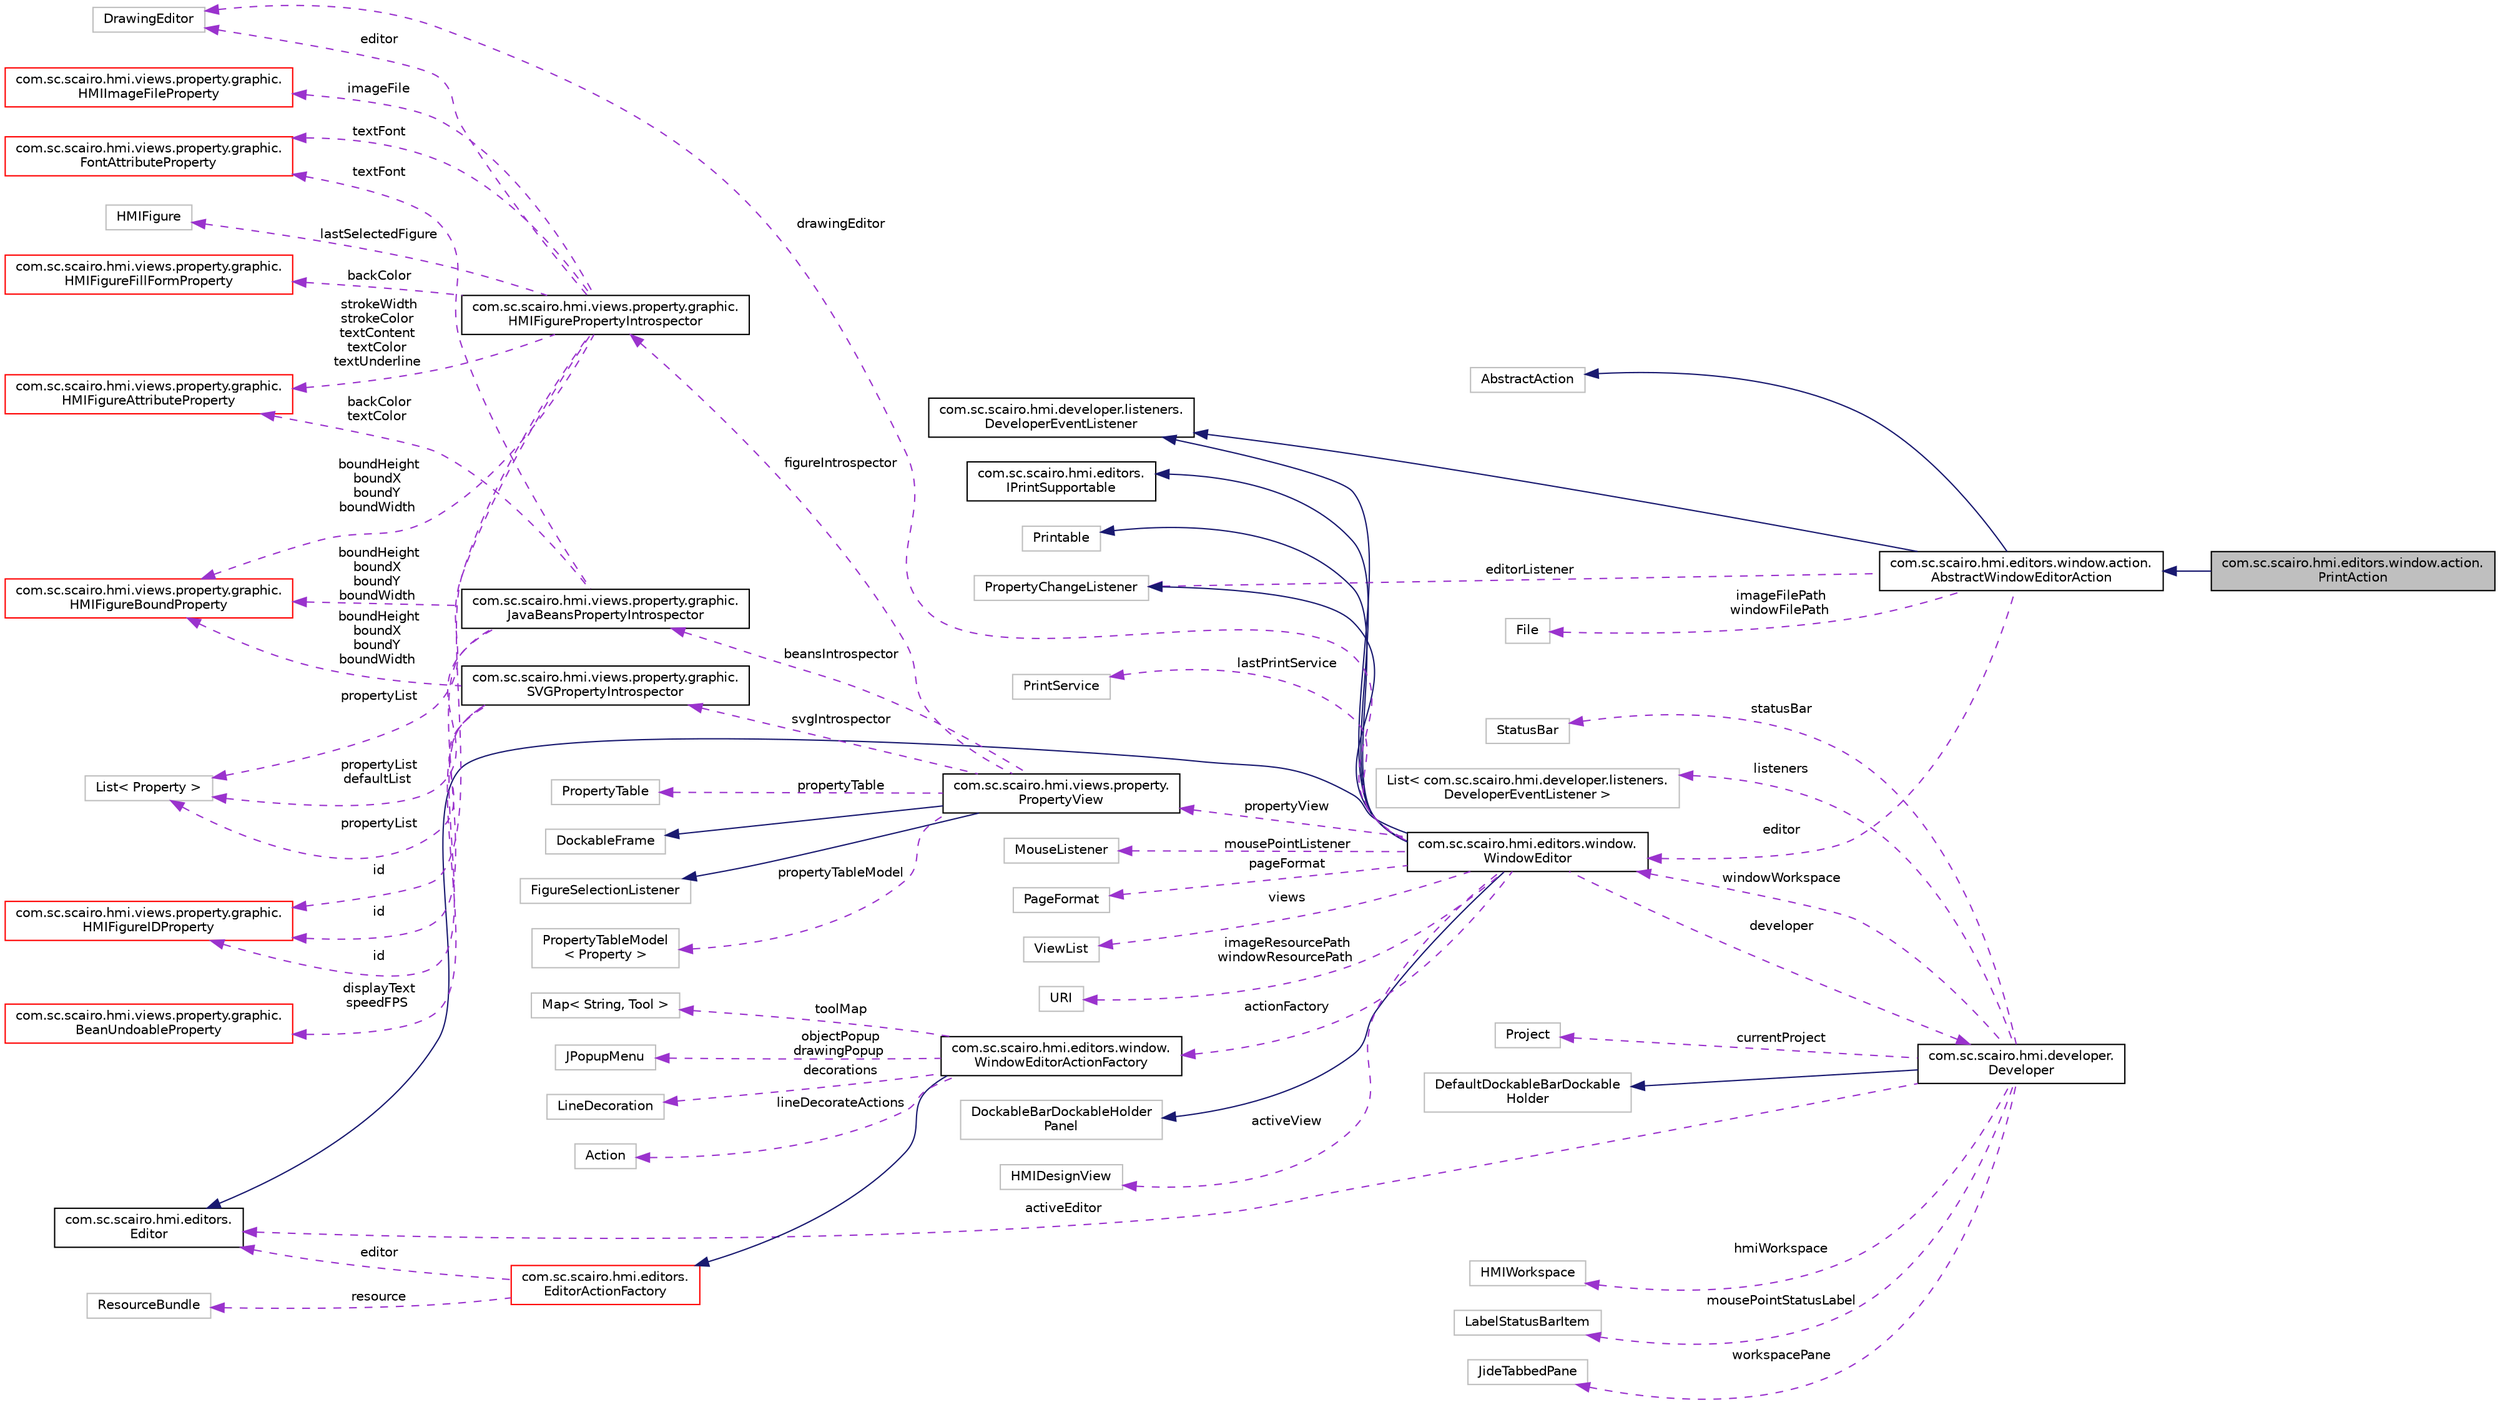 digraph "com.sc.scairo.hmi.editors.window.action.PrintAction"
{
 // LATEX_PDF_SIZE
  edge [fontname="Helvetica",fontsize="10",labelfontname="Helvetica",labelfontsize="10"];
  node [fontname="Helvetica",fontsize="10",shape=record];
  rankdir="LR";
  Node1 [label="com.sc.scairo.hmi.editors.window.action.\lPrintAction",height=0.2,width=0.4,color="black", fillcolor="grey75", style="filled", fontcolor="black",tooltip=" "];
  Node2 -> Node1 [dir="back",color="midnightblue",fontsize="10",style="solid",fontname="Helvetica"];
  Node2 [label="com.sc.scairo.hmi.editors.window.action.\lAbstractWindowEditorAction",height=0.2,width=0.4,color="black", fillcolor="white", style="filled",URL="$classcom_1_1sc_1_1scairo_1_1hmi_1_1editors_1_1window_1_1action_1_1_abstract_window_editor_action.html",tooltip=" "];
  Node3 -> Node2 [dir="back",color="midnightblue",fontsize="10",style="solid",fontname="Helvetica"];
  Node3 [label="AbstractAction",height=0.2,width=0.4,color="grey75", fillcolor="white", style="filled",tooltip=" "];
  Node4 -> Node2 [dir="back",color="midnightblue",fontsize="10",style="solid",fontname="Helvetica"];
  Node4 [label="com.sc.scairo.hmi.developer.listeners.\lDeveloperEventListener",height=0.2,width=0.4,color="black", fillcolor="white", style="filled",URL="$interfacecom_1_1sc_1_1scairo_1_1hmi_1_1developer_1_1listeners_1_1_developer_event_listener.html",tooltip=" "];
  Node5 -> Node2 [dir="back",color="darkorchid3",fontsize="10",style="dashed",label=" editor" ,fontname="Helvetica"];
  Node5 [label="com.sc.scairo.hmi.editors.window.\lWindowEditor",height=0.2,width=0.4,color="black", fillcolor="white", style="filled",URL="$classcom_1_1sc_1_1scairo_1_1hmi_1_1editors_1_1window_1_1_window_editor.html",tooltip=" "];
  Node6 -> Node5 [dir="back",color="midnightblue",fontsize="10",style="solid",fontname="Helvetica"];
  Node6 [label="DockableBarDockableHolder\lPanel",height=0.2,width=0.4,color="grey75", fillcolor="white", style="filled",tooltip=" "];
  Node4 -> Node5 [dir="back",color="midnightblue",fontsize="10",style="solid",fontname="Helvetica"];
  Node7 -> Node5 [dir="back",color="midnightblue",fontsize="10",style="solid",fontname="Helvetica"];
  Node7 [label="PropertyChangeListener",height=0.2,width=0.4,color="grey75", fillcolor="white", style="filled",tooltip=" "];
  Node8 -> Node5 [dir="back",color="midnightblue",fontsize="10",style="solid",fontname="Helvetica"];
  Node8 [label="com.sc.scairo.hmi.editors.\lEditor",height=0.2,width=0.4,color="black", fillcolor="white", style="filled",URL="$interfacecom_1_1sc_1_1scairo_1_1hmi_1_1editors_1_1_editor.html",tooltip=" "];
  Node9 -> Node5 [dir="back",color="midnightblue",fontsize="10",style="solid",fontname="Helvetica"];
  Node9 [label="com.sc.scairo.hmi.editors.\lIPrintSupportable",height=0.2,width=0.4,color="black", fillcolor="white", style="filled",URL="$interfacecom_1_1sc_1_1scairo_1_1hmi_1_1editors_1_1_i_print_supportable.html",tooltip=" "];
  Node10 -> Node5 [dir="back",color="midnightblue",fontsize="10",style="solid",fontname="Helvetica"];
  Node10 [label="Printable",height=0.2,width=0.4,color="grey75", fillcolor="white", style="filled",tooltip=" "];
  Node11 -> Node5 [dir="back",color="darkorchid3",fontsize="10",style="dashed",label=" drawingEditor" ,fontname="Helvetica"];
  Node11 [label="DrawingEditor",height=0.2,width=0.4,color="grey75", fillcolor="white", style="filled",tooltip=" "];
  Node12 -> Node5 [dir="back",color="darkorchid3",fontsize="10",style="dashed",label=" lastPrintService" ,fontname="Helvetica"];
  Node12 [label="PrintService",height=0.2,width=0.4,color="grey75", fillcolor="white", style="filled",tooltip=" "];
  Node13 -> Node5 [dir="back",color="darkorchid3",fontsize="10",style="dashed",label=" mousePointListener" ,fontname="Helvetica"];
  Node13 [label="MouseListener",height=0.2,width=0.4,color="grey75", fillcolor="white", style="filled",tooltip=" "];
  Node14 -> Node5 [dir="back",color="darkorchid3",fontsize="10",style="dashed",label=" pageFormat" ,fontname="Helvetica"];
  Node14 [label="PageFormat",height=0.2,width=0.4,color="grey75", fillcolor="white", style="filled",tooltip=" "];
  Node15 -> Node5 [dir="back",color="darkorchid3",fontsize="10",style="dashed",label=" views" ,fontname="Helvetica"];
  Node15 [label="ViewList",height=0.2,width=0.4,color="grey75", fillcolor="white", style="filled",tooltip=" "];
  Node16 -> Node5 [dir="back",color="darkorchid3",fontsize="10",style="dashed",label=" imageResourcePath\nwindowResourcePath" ,fontname="Helvetica"];
  Node16 [label="URI",height=0.2,width=0.4,color="grey75", fillcolor="white", style="filled",tooltip=" "];
  Node17 -> Node5 [dir="back",color="darkorchid3",fontsize="10",style="dashed",label=" activeView" ,fontname="Helvetica"];
  Node17 [label="HMIDesignView",height=0.2,width=0.4,color="grey75", fillcolor="white", style="filled",tooltip=" "];
  Node18 -> Node5 [dir="back",color="darkorchid3",fontsize="10",style="dashed",label=" developer" ,fontname="Helvetica"];
  Node18 [label="com.sc.scairo.hmi.developer.\lDeveloper",height=0.2,width=0.4,color="black", fillcolor="white", style="filled",URL="$classcom_1_1sc_1_1scairo_1_1hmi_1_1developer_1_1_developer.html",tooltip=" "];
  Node19 -> Node18 [dir="back",color="midnightblue",fontsize="10",style="solid",fontname="Helvetica"];
  Node19 [label="DefaultDockableBarDockable\lHolder",height=0.2,width=0.4,color="grey75", fillcolor="white", style="filled",tooltip=" "];
  Node20 -> Node18 [dir="back",color="darkorchid3",fontsize="10",style="dashed",label=" hmiWorkspace" ,fontname="Helvetica"];
  Node20 [label="HMIWorkspace",height=0.2,width=0.4,color="grey75", fillcolor="white", style="filled",tooltip=" "];
  Node5 -> Node18 [dir="back",color="darkorchid3",fontsize="10",style="dashed",label=" windowWorkspace" ,fontname="Helvetica"];
  Node21 -> Node18 [dir="back",color="darkorchid3",fontsize="10",style="dashed",label=" mousePointStatusLabel" ,fontname="Helvetica"];
  Node21 [label="LabelStatusBarItem",height=0.2,width=0.4,color="grey75", fillcolor="white", style="filled",tooltip=" "];
  Node22 -> Node18 [dir="back",color="darkorchid3",fontsize="10",style="dashed",label=" workspacePane" ,fontname="Helvetica"];
  Node22 [label="JideTabbedPane",height=0.2,width=0.4,color="grey75", fillcolor="white", style="filled",tooltip=" "];
  Node23 -> Node18 [dir="back",color="darkorchid3",fontsize="10",style="dashed",label=" statusBar" ,fontname="Helvetica"];
  Node23 [label="StatusBar",height=0.2,width=0.4,color="grey75", fillcolor="white", style="filled",tooltip=" "];
  Node24 -> Node18 [dir="back",color="darkorchid3",fontsize="10",style="dashed",label=" currentProject" ,fontname="Helvetica"];
  Node24 [label="Project",height=0.2,width=0.4,color="grey75", fillcolor="white", style="filled",tooltip=" "];
  Node25 -> Node18 [dir="back",color="darkorchid3",fontsize="10",style="dashed",label=" listeners" ,fontname="Helvetica"];
  Node25 [label="List\< com.sc.scairo.hmi.developer.listeners.\lDeveloperEventListener \>",height=0.2,width=0.4,color="grey75", fillcolor="white", style="filled",tooltip=" "];
  Node8 -> Node18 [dir="back",color="darkorchid3",fontsize="10",style="dashed",label=" activeEditor" ,fontname="Helvetica"];
  Node26 -> Node5 [dir="back",color="darkorchid3",fontsize="10",style="dashed",label=" propertyView" ,fontname="Helvetica"];
  Node26 [label="com.sc.scairo.hmi.views.property.\lPropertyView",height=0.2,width=0.4,color="black", fillcolor="white", style="filled",URL="$classcom_1_1sc_1_1scairo_1_1hmi_1_1views_1_1property_1_1_property_view.html",tooltip=" "];
  Node27 -> Node26 [dir="back",color="midnightblue",fontsize="10",style="solid",fontname="Helvetica"];
  Node27 [label="DockableFrame",height=0.2,width=0.4,color="grey75", fillcolor="white", style="filled",tooltip=" "];
  Node28 -> Node26 [dir="back",color="midnightblue",fontsize="10",style="solid",fontname="Helvetica"];
  Node28 [label="FigureSelectionListener",height=0.2,width=0.4,color="grey75", fillcolor="white", style="filled",tooltip=" "];
  Node29 -> Node26 [dir="back",color="darkorchid3",fontsize="10",style="dashed",label=" beansIntrospector" ,fontname="Helvetica"];
  Node29 [label="com.sc.scairo.hmi.views.property.graphic.\lJavaBeansPropertyIntrospector",height=0.2,width=0.4,color="black", fillcolor="white", style="filled",URL="$classcom_1_1sc_1_1scairo_1_1hmi_1_1views_1_1property_1_1graphic_1_1_java_beans_property_introspector.html",tooltip=" "];
  Node30 -> Node29 [dir="back",color="darkorchid3",fontsize="10",style="dashed",label=" boundHeight\nboundX\nboundY\nboundWidth" ,fontname="Helvetica"];
  Node30 [label="com.sc.scairo.hmi.views.property.graphic.\lHMIFigureBoundProperty",height=0.2,width=0.4,color="red", fillcolor="white", style="filled",URL="$classcom_1_1sc_1_1scairo_1_1hmi_1_1views_1_1property_1_1graphic_1_1_h_m_i_figure_bound_property.html",tooltip=" "];
  Node35 -> Node29 [dir="back",color="darkorchid3",fontsize="10",style="dashed",label=" id" ,fontname="Helvetica"];
  Node35 [label="com.sc.scairo.hmi.views.property.graphic.\lHMIFigureIDProperty",height=0.2,width=0.4,color="red", fillcolor="white", style="filled",URL="$classcom_1_1sc_1_1scairo_1_1hmi_1_1views_1_1property_1_1graphic_1_1_h_m_i_figure_i_d_property.html",tooltip=" "];
  Node37 -> Node29 [dir="back",color="darkorchid3",fontsize="10",style="dashed",label=" propertyList\ndefaultList" ,fontname="Helvetica"];
  Node37 [label="List\< Property \>",height=0.2,width=0.4,color="grey75", fillcolor="white", style="filled",tooltip=" "];
  Node38 -> Node29 [dir="back",color="darkorchid3",fontsize="10",style="dashed",label=" backColor\ntextColor" ,fontname="Helvetica"];
  Node38 [label="com.sc.scairo.hmi.views.property.graphic.\lHMIFigureAttributeProperty",height=0.2,width=0.4,color="red", fillcolor="white", style="filled",URL="$classcom_1_1sc_1_1scairo_1_1hmi_1_1views_1_1property_1_1graphic_1_1_h_m_i_figure_attribute_property.html",tooltip=" "];
  Node39 -> Node29 [dir="back",color="darkorchid3",fontsize="10",style="dashed",label=" textFont" ,fontname="Helvetica"];
  Node39 [label="com.sc.scairo.hmi.views.property.graphic.\lFontAttributeProperty",height=0.2,width=0.4,color="red", fillcolor="white", style="filled",URL="$classcom_1_1sc_1_1scairo_1_1hmi_1_1views_1_1property_1_1graphic_1_1_font_attribute_property.html",tooltip=" "];
  Node43 -> Node26 [dir="back",color="darkorchid3",fontsize="10",style="dashed",label=" figureIntrospector" ,fontname="Helvetica"];
  Node43 [label="com.sc.scairo.hmi.views.property.graphic.\lHMIFigurePropertyIntrospector",height=0.2,width=0.4,color="black", fillcolor="white", style="filled",URL="$classcom_1_1sc_1_1scairo_1_1hmi_1_1views_1_1property_1_1graphic_1_1_h_m_i_figure_property_introspector.html",tooltip=" "];
  Node11 -> Node43 [dir="back",color="darkorchid3",fontsize="10",style="dashed",label=" editor" ,fontname="Helvetica"];
  Node30 -> Node43 [dir="back",color="darkorchid3",fontsize="10",style="dashed",label=" boundHeight\nboundX\nboundY\nboundWidth" ,fontname="Helvetica"];
  Node35 -> Node43 [dir="back",color="darkorchid3",fontsize="10",style="dashed",label=" id" ,fontname="Helvetica"];
  Node44 -> Node43 [dir="back",color="darkorchid3",fontsize="10",style="dashed",label=" backColor" ,fontname="Helvetica"];
  Node44 [label="com.sc.scairo.hmi.views.property.graphic.\lHMIFigureFillFormProperty",height=0.2,width=0.4,color="red", fillcolor="white", style="filled",URL="$classcom_1_1sc_1_1scairo_1_1hmi_1_1views_1_1property_1_1graphic_1_1_h_m_i_figure_fill_form_property.html",tooltip=" "];
  Node37 -> Node43 [dir="back",color="darkorchid3",fontsize="10",style="dashed",label=" propertyList" ,fontname="Helvetica"];
  Node45 -> Node43 [dir="back",color="darkorchid3",fontsize="10",style="dashed",label=" imageFile" ,fontname="Helvetica"];
  Node45 [label="com.sc.scairo.hmi.views.property.graphic.\lHMIImageFileProperty",height=0.2,width=0.4,color="red", fillcolor="white", style="filled",URL="$classcom_1_1sc_1_1scairo_1_1hmi_1_1views_1_1property_1_1graphic_1_1_h_m_i_image_file_property.html",tooltip=" "];
  Node38 -> Node43 [dir="back",color="darkorchid3",fontsize="10",style="dashed",label=" strokeWidth\nstrokeColor\ntextContent\ntextColor\ntextUnderline" ,fontname="Helvetica"];
  Node39 -> Node43 [dir="back",color="darkorchid3",fontsize="10",style="dashed",label=" textFont" ,fontname="Helvetica"];
  Node46 -> Node43 [dir="back",color="darkorchid3",fontsize="10",style="dashed",label=" lastSelectedFigure" ,fontname="Helvetica"];
  Node46 [label="HMIFigure",height=0.2,width=0.4,color="grey75", fillcolor="white", style="filled",tooltip=" "];
  Node47 -> Node26 [dir="back",color="darkorchid3",fontsize="10",style="dashed",label=" propertyTableModel" ,fontname="Helvetica"];
  Node47 [label="PropertyTableModel\l\< Property \>",height=0.2,width=0.4,color="grey75", fillcolor="white", style="filled",tooltip=" "];
  Node48 -> Node26 [dir="back",color="darkorchid3",fontsize="10",style="dashed",label=" propertyTable" ,fontname="Helvetica"];
  Node48 [label="PropertyTable",height=0.2,width=0.4,color="grey75", fillcolor="white", style="filled",tooltip=" "];
  Node49 -> Node26 [dir="back",color="darkorchid3",fontsize="10",style="dashed",label=" svgIntrospector" ,fontname="Helvetica"];
  Node49 [label="com.sc.scairo.hmi.views.property.graphic.\lSVGPropertyIntrospector",height=0.2,width=0.4,color="black", fillcolor="white", style="filled",URL="$classcom_1_1sc_1_1scairo_1_1hmi_1_1views_1_1property_1_1graphic_1_1_s_v_g_property_introspector.html",tooltip=" "];
  Node30 -> Node49 [dir="back",color="darkorchid3",fontsize="10",style="dashed",label=" boundHeight\nboundX\nboundY\nboundWidth" ,fontname="Helvetica"];
  Node35 -> Node49 [dir="back",color="darkorchid3",fontsize="10",style="dashed",label=" id" ,fontname="Helvetica"];
  Node50 -> Node49 [dir="back",color="darkorchid3",fontsize="10",style="dashed",label=" displayText\nspeedFPS" ,fontname="Helvetica"];
  Node50 [label="com.sc.scairo.hmi.views.property.graphic.\lBeanUndoableProperty",height=0.2,width=0.4,color="red", fillcolor="white", style="filled",URL="$classcom_1_1sc_1_1scairo_1_1hmi_1_1views_1_1property_1_1graphic_1_1_bean_undoable_property.html",tooltip=" "];
  Node37 -> Node49 [dir="back",color="darkorchid3",fontsize="10",style="dashed",label=" propertyList" ,fontname="Helvetica"];
  Node52 -> Node5 [dir="back",color="darkorchid3",fontsize="10",style="dashed",label=" actionFactory" ,fontname="Helvetica"];
  Node52 [label="com.sc.scairo.hmi.editors.window.\lWindowEditorActionFactory",height=0.2,width=0.4,color="black", fillcolor="white", style="filled",URL="$classcom_1_1sc_1_1scairo_1_1hmi_1_1editors_1_1window_1_1_window_editor_action_factory.html",tooltip=" "];
  Node53 -> Node52 [dir="back",color="midnightblue",fontsize="10",style="solid",fontname="Helvetica"];
  Node53 [label="com.sc.scairo.hmi.editors.\lEditorActionFactory",height=0.2,width=0.4,color="red", fillcolor="white", style="filled",URL="$classcom_1_1sc_1_1scairo_1_1hmi_1_1editors_1_1_editor_action_factory.html",tooltip=" "];
  Node54 -> Node53 [dir="back",color="darkorchid3",fontsize="10",style="dashed",label=" resource" ,fontname="Helvetica"];
  Node54 [label="ResourceBundle",height=0.2,width=0.4,color="grey75", fillcolor="white", style="filled",tooltip=" "];
  Node8 -> Node53 [dir="back",color="darkorchid3",fontsize="10",style="dashed",label=" editor" ,fontname="Helvetica"];
  Node56 -> Node52 [dir="back",color="darkorchid3",fontsize="10",style="dashed",label=" objectPopup\ndrawingPopup" ,fontname="Helvetica"];
  Node56 [label="JPopupMenu",height=0.2,width=0.4,color="grey75", fillcolor="white", style="filled",tooltip=" "];
  Node57 -> Node52 [dir="back",color="darkorchid3",fontsize="10",style="dashed",label=" decorations" ,fontname="Helvetica"];
  Node57 [label="LineDecoration",height=0.2,width=0.4,color="grey75", fillcolor="white", style="filled",tooltip=" "];
  Node58 -> Node52 [dir="back",color="darkorchid3",fontsize="10",style="dashed",label=" lineDecorateActions" ,fontname="Helvetica"];
  Node58 [label="Action",height=0.2,width=0.4,color="grey75", fillcolor="white", style="filled",tooltip=" "];
  Node59 -> Node52 [dir="back",color="darkorchid3",fontsize="10",style="dashed",label=" toolMap" ,fontname="Helvetica"];
  Node59 [label="Map\< String, Tool \>",height=0.2,width=0.4,color="grey75", fillcolor="white", style="filled",tooltip=" "];
  Node7 -> Node2 [dir="back",color="darkorchid3",fontsize="10",style="dashed",label=" editorListener" ,fontname="Helvetica"];
  Node60 -> Node2 [dir="back",color="darkorchid3",fontsize="10",style="dashed",label=" imageFilePath\nwindowFilePath" ,fontname="Helvetica"];
  Node60 [label="File",height=0.2,width=0.4,color="grey75", fillcolor="white", style="filled",tooltip=" "];
}
